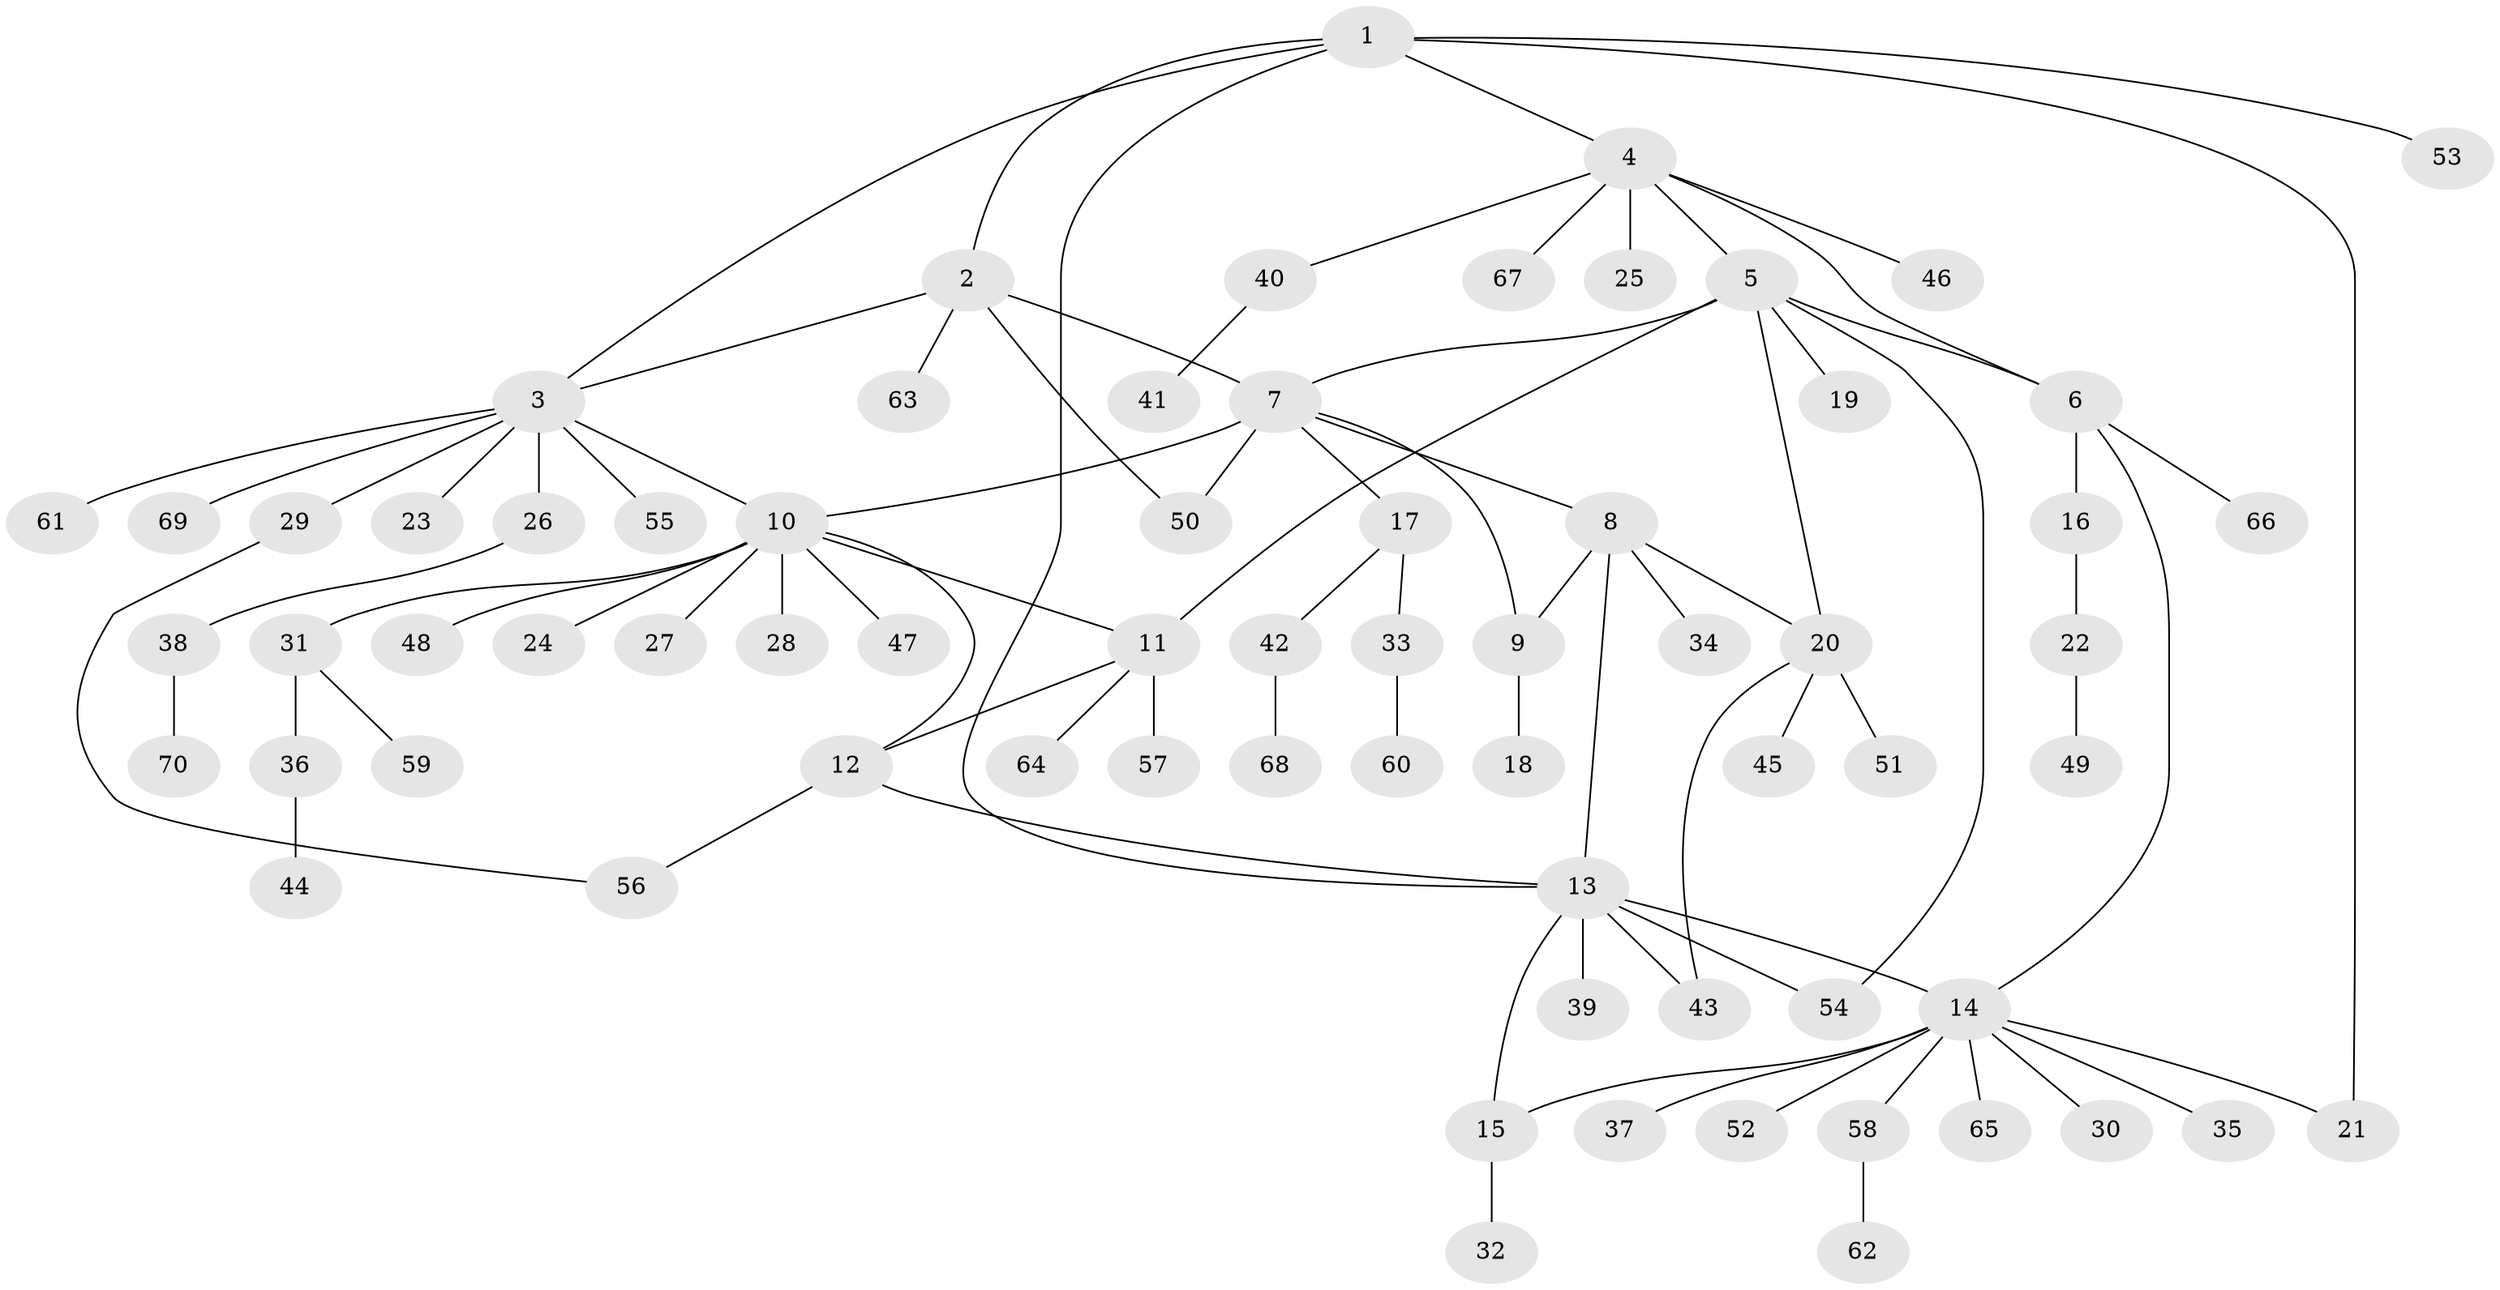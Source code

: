 // coarse degree distribution, {6: 0.061224489795918366, 5: 0.10204081632653061, 7: 0.061224489795918366, 2: 0.20408163265306123, 9: 0.02040816326530612, 4: 0.04081632653061224, 3: 0.02040816326530612, 1: 0.4897959183673469}
// Generated by graph-tools (version 1.1) at 2025/19/03/04/25 18:19:47]
// undirected, 70 vertices, 86 edges
graph export_dot {
graph [start="1"]
  node [color=gray90,style=filled];
  1;
  2;
  3;
  4;
  5;
  6;
  7;
  8;
  9;
  10;
  11;
  12;
  13;
  14;
  15;
  16;
  17;
  18;
  19;
  20;
  21;
  22;
  23;
  24;
  25;
  26;
  27;
  28;
  29;
  30;
  31;
  32;
  33;
  34;
  35;
  36;
  37;
  38;
  39;
  40;
  41;
  42;
  43;
  44;
  45;
  46;
  47;
  48;
  49;
  50;
  51;
  52;
  53;
  54;
  55;
  56;
  57;
  58;
  59;
  60;
  61;
  62;
  63;
  64;
  65;
  66;
  67;
  68;
  69;
  70;
  1 -- 2;
  1 -- 3;
  1 -- 4;
  1 -- 13;
  1 -- 21;
  1 -- 53;
  2 -- 3;
  2 -- 7;
  2 -- 50;
  2 -- 63;
  3 -- 10;
  3 -- 23;
  3 -- 26;
  3 -- 29;
  3 -- 55;
  3 -- 61;
  3 -- 69;
  4 -- 5;
  4 -- 6;
  4 -- 25;
  4 -- 40;
  4 -- 46;
  4 -- 67;
  5 -- 6;
  5 -- 7;
  5 -- 11;
  5 -- 19;
  5 -- 20;
  5 -- 54;
  6 -- 14;
  6 -- 16;
  6 -- 66;
  7 -- 8;
  7 -- 9;
  7 -- 10;
  7 -- 17;
  7 -- 50;
  8 -- 9;
  8 -- 13;
  8 -- 20;
  8 -- 34;
  9 -- 18;
  10 -- 11;
  10 -- 12;
  10 -- 24;
  10 -- 27;
  10 -- 28;
  10 -- 31;
  10 -- 47;
  10 -- 48;
  11 -- 12;
  11 -- 57;
  11 -- 64;
  12 -- 13;
  12 -- 56;
  13 -- 14;
  13 -- 15;
  13 -- 39;
  13 -- 43;
  13 -- 54;
  14 -- 15;
  14 -- 21;
  14 -- 30;
  14 -- 35;
  14 -- 37;
  14 -- 52;
  14 -- 58;
  14 -- 65;
  15 -- 32;
  16 -- 22;
  17 -- 33;
  17 -- 42;
  20 -- 43;
  20 -- 45;
  20 -- 51;
  22 -- 49;
  26 -- 38;
  29 -- 56;
  31 -- 36;
  31 -- 59;
  33 -- 60;
  36 -- 44;
  38 -- 70;
  40 -- 41;
  42 -- 68;
  58 -- 62;
}
